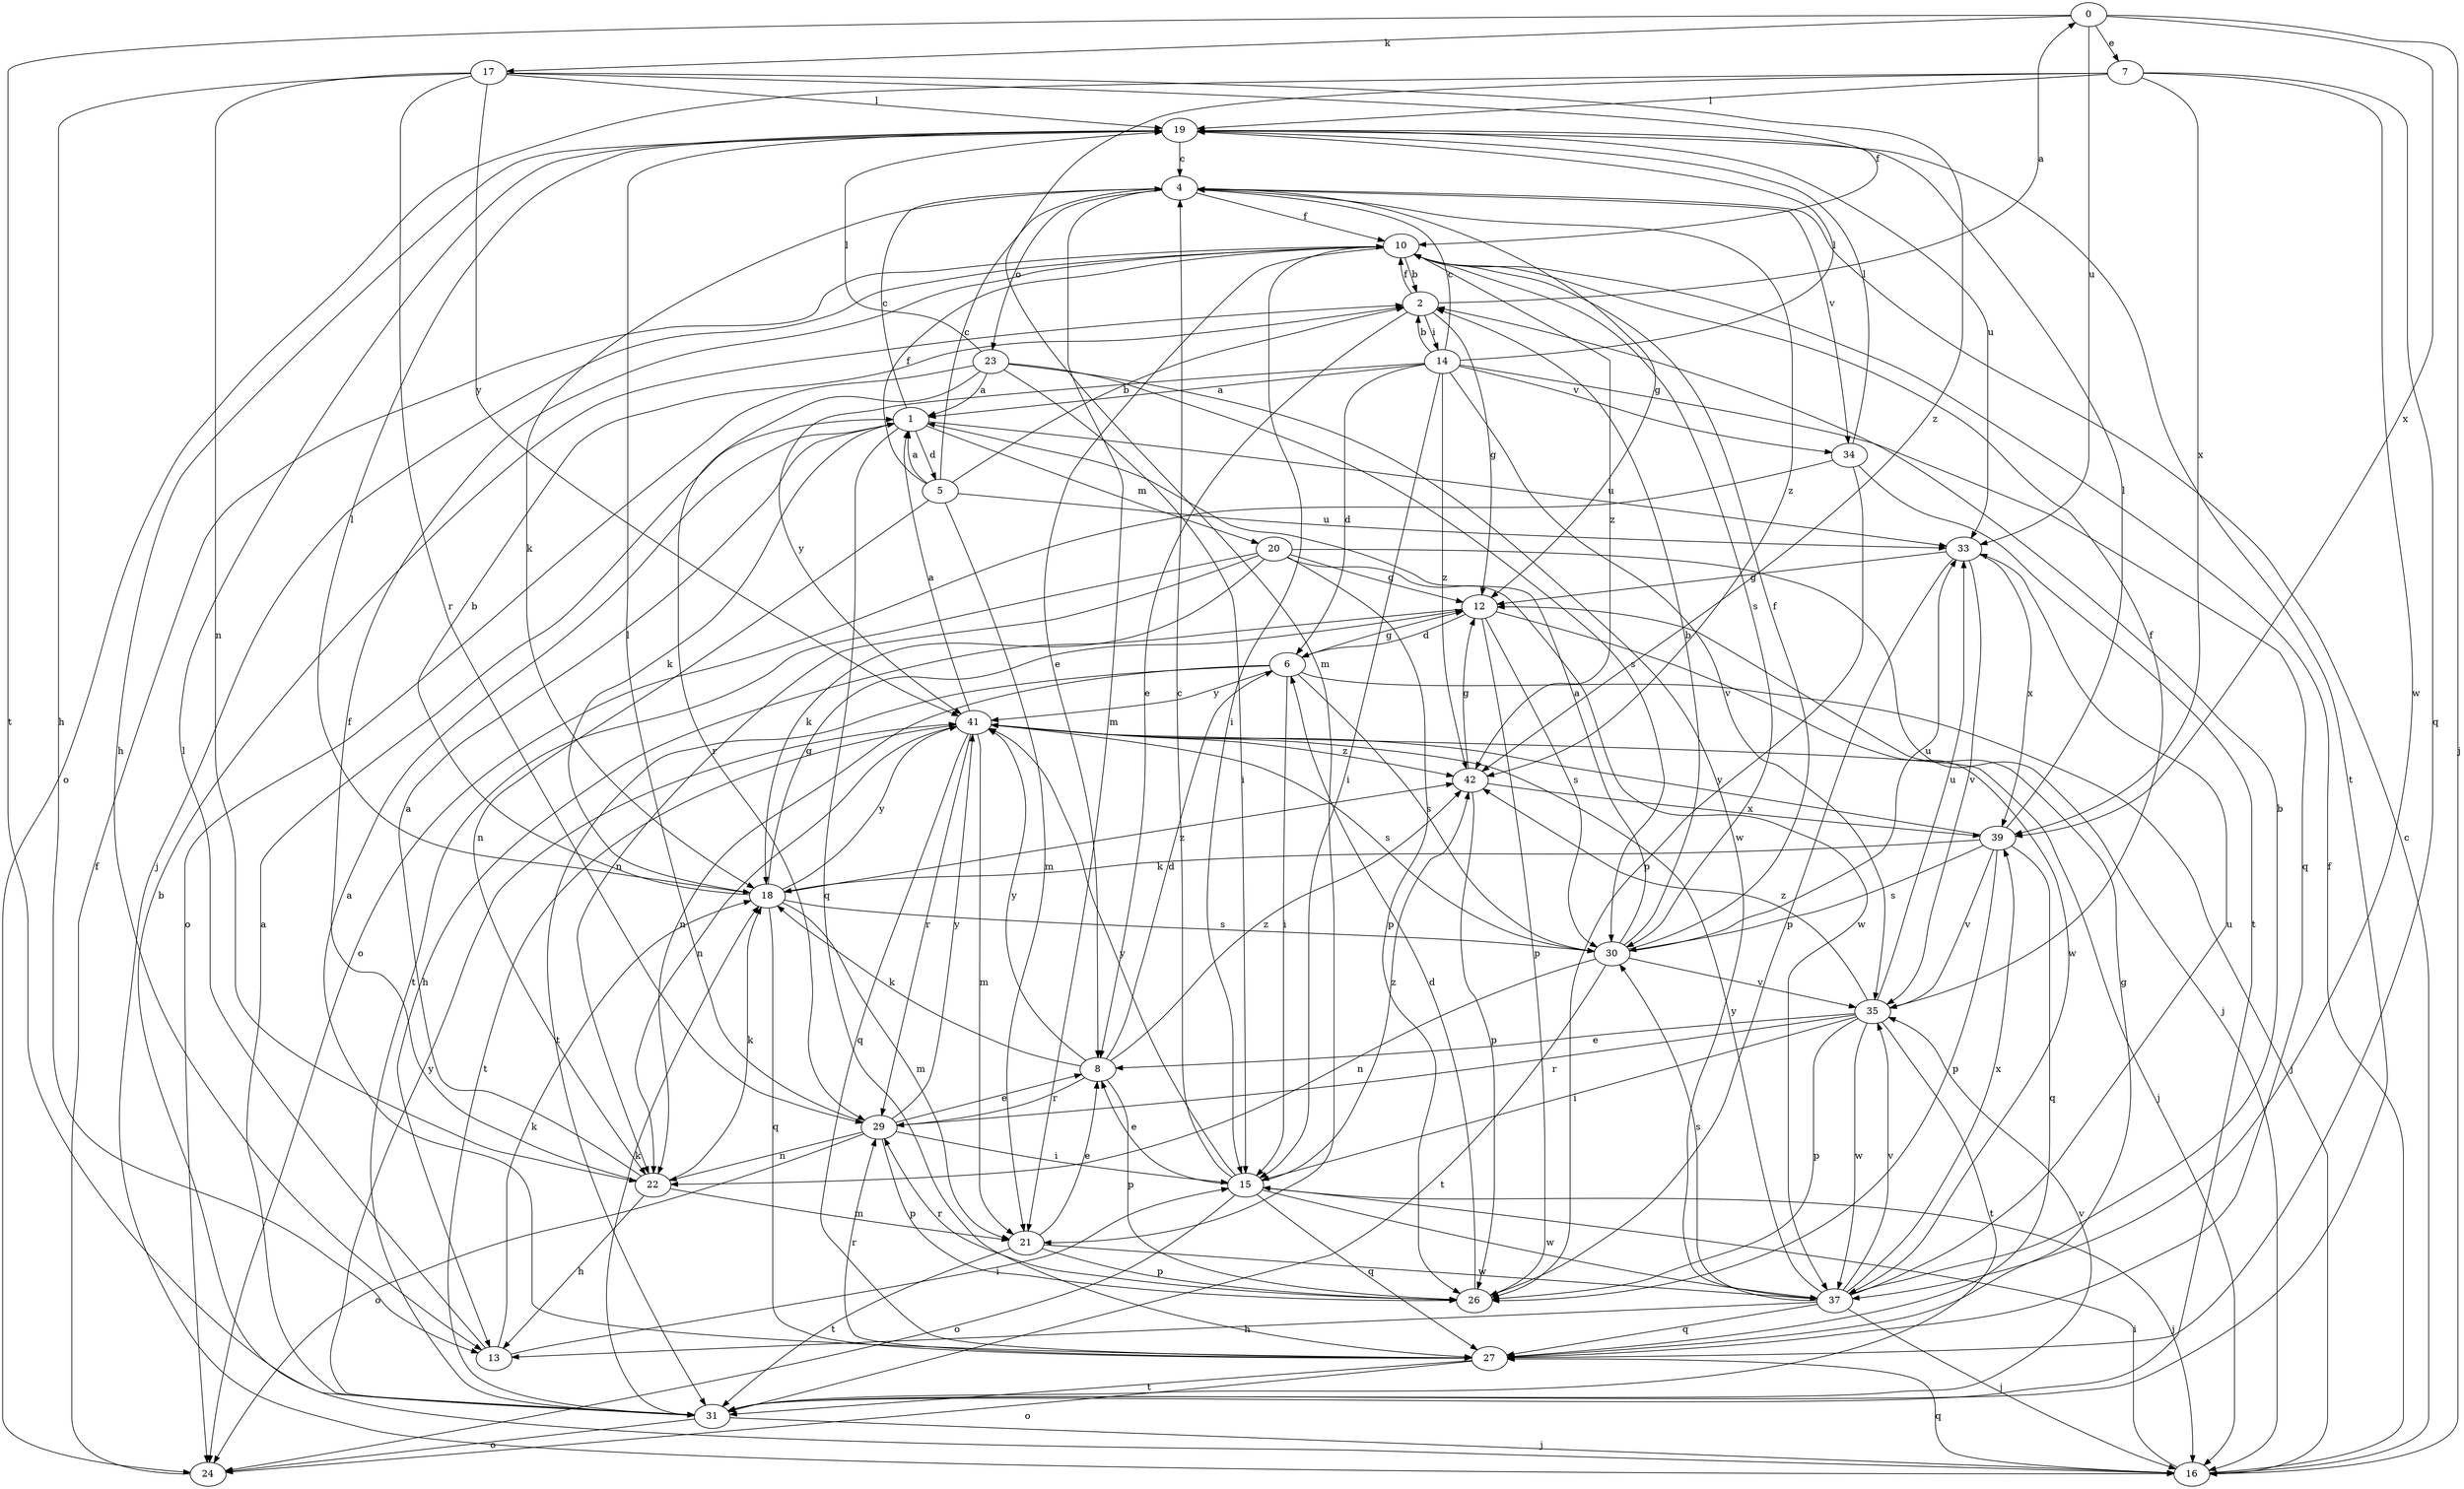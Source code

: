strict digraph  {
0;
1;
2;
4;
5;
6;
7;
8;
10;
12;
13;
14;
15;
16;
17;
18;
19;
20;
21;
22;
23;
24;
26;
27;
29;
30;
31;
33;
34;
35;
37;
39;
41;
42;
0 -> 7  [label=e];
0 -> 16  [label=j];
0 -> 17  [label=k];
0 -> 31  [label=t];
0 -> 33  [label=u];
0 -> 39  [label=x];
1 -> 4  [label=c];
1 -> 5  [label=d];
1 -> 18  [label=k];
1 -> 20  [label=m];
1 -> 27  [label=q];
1 -> 33  [label=u];
2 -> 0  [label=a];
2 -> 8  [label=e];
2 -> 10  [label=f];
2 -> 12  [label=g];
2 -> 14  [label=i];
4 -> 10  [label=f];
4 -> 12  [label=g];
4 -> 18  [label=k];
4 -> 21  [label=m];
4 -> 23  [label=o];
4 -> 34  [label=v];
4 -> 42  [label=z];
5 -> 1  [label=a];
5 -> 2  [label=b];
5 -> 4  [label=c];
5 -> 10  [label=f];
5 -> 21  [label=m];
5 -> 22  [label=n];
5 -> 33  [label=u];
6 -> 12  [label=g];
6 -> 15  [label=i];
6 -> 16  [label=j];
6 -> 22  [label=n];
6 -> 30  [label=s];
6 -> 31  [label=t];
6 -> 41  [label=y];
7 -> 19  [label=l];
7 -> 21  [label=m];
7 -> 24  [label=o];
7 -> 27  [label=q];
7 -> 37  [label=w];
7 -> 39  [label=x];
8 -> 6  [label=d];
8 -> 18  [label=k];
8 -> 26  [label=p];
8 -> 29  [label=r];
8 -> 41  [label=y];
8 -> 42  [label=z];
10 -> 2  [label=b];
10 -> 8  [label=e];
10 -> 15  [label=i];
10 -> 16  [label=j];
10 -> 30  [label=s];
10 -> 42  [label=z];
12 -> 6  [label=d];
12 -> 13  [label=h];
12 -> 26  [label=p];
12 -> 30  [label=s];
12 -> 37  [label=w];
13 -> 15  [label=i];
13 -> 18  [label=k];
13 -> 19  [label=l];
14 -> 1  [label=a];
14 -> 2  [label=b];
14 -> 4  [label=c];
14 -> 6  [label=d];
14 -> 15  [label=i];
14 -> 19  [label=l];
14 -> 27  [label=q];
14 -> 34  [label=v];
14 -> 35  [label=v];
14 -> 41  [label=y];
14 -> 42  [label=z];
15 -> 4  [label=c];
15 -> 8  [label=e];
15 -> 16  [label=j];
15 -> 24  [label=o];
15 -> 27  [label=q];
15 -> 37  [label=w];
15 -> 41  [label=y];
15 -> 42  [label=z];
16 -> 2  [label=b];
16 -> 4  [label=c];
16 -> 10  [label=f];
16 -> 15  [label=i];
16 -> 27  [label=q];
17 -> 10  [label=f];
17 -> 13  [label=h];
17 -> 19  [label=l];
17 -> 22  [label=n];
17 -> 29  [label=r];
17 -> 41  [label=y];
17 -> 42  [label=z];
18 -> 2  [label=b];
18 -> 12  [label=g];
18 -> 19  [label=l];
18 -> 21  [label=m];
18 -> 27  [label=q];
18 -> 30  [label=s];
18 -> 41  [label=y];
18 -> 42  [label=z];
19 -> 4  [label=c];
19 -> 13  [label=h];
19 -> 31  [label=t];
19 -> 33  [label=u];
20 -> 12  [label=g];
20 -> 16  [label=j];
20 -> 18  [label=k];
20 -> 22  [label=n];
20 -> 26  [label=p];
20 -> 31  [label=t];
20 -> 37  [label=w];
21 -> 8  [label=e];
21 -> 26  [label=p];
21 -> 31  [label=t];
21 -> 37  [label=w];
22 -> 1  [label=a];
22 -> 10  [label=f];
22 -> 13  [label=h];
22 -> 18  [label=k];
22 -> 21  [label=m];
23 -> 1  [label=a];
23 -> 15  [label=i];
23 -> 19  [label=l];
23 -> 24  [label=o];
23 -> 29  [label=r];
23 -> 30  [label=s];
23 -> 37  [label=w];
24 -> 10  [label=f];
26 -> 6  [label=d];
26 -> 29  [label=r];
27 -> 1  [label=a];
27 -> 12  [label=g];
27 -> 24  [label=o];
27 -> 29  [label=r];
27 -> 31  [label=t];
29 -> 8  [label=e];
29 -> 15  [label=i];
29 -> 19  [label=l];
29 -> 22  [label=n];
29 -> 24  [label=o];
29 -> 26  [label=p];
29 -> 41  [label=y];
30 -> 1  [label=a];
30 -> 2  [label=b];
30 -> 10  [label=f];
30 -> 22  [label=n];
30 -> 31  [label=t];
30 -> 33  [label=u];
30 -> 35  [label=v];
31 -> 1  [label=a];
31 -> 16  [label=j];
31 -> 18  [label=k];
31 -> 24  [label=o];
31 -> 35  [label=v];
31 -> 41  [label=y];
33 -> 12  [label=g];
33 -> 26  [label=p];
33 -> 35  [label=v];
33 -> 39  [label=x];
34 -> 19  [label=l];
34 -> 24  [label=o];
34 -> 26  [label=p];
34 -> 31  [label=t];
35 -> 8  [label=e];
35 -> 10  [label=f];
35 -> 15  [label=i];
35 -> 26  [label=p];
35 -> 29  [label=r];
35 -> 31  [label=t];
35 -> 33  [label=u];
35 -> 37  [label=w];
35 -> 42  [label=z];
37 -> 2  [label=b];
37 -> 13  [label=h];
37 -> 16  [label=j];
37 -> 27  [label=q];
37 -> 30  [label=s];
37 -> 33  [label=u];
37 -> 35  [label=v];
37 -> 39  [label=x];
37 -> 41  [label=y];
39 -> 18  [label=k];
39 -> 19  [label=l];
39 -> 26  [label=p];
39 -> 27  [label=q];
39 -> 30  [label=s];
39 -> 35  [label=v];
39 -> 41  [label=y];
41 -> 1  [label=a];
41 -> 16  [label=j];
41 -> 21  [label=m];
41 -> 22  [label=n];
41 -> 27  [label=q];
41 -> 29  [label=r];
41 -> 30  [label=s];
41 -> 31  [label=t];
41 -> 42  [label=z];
42 -> 12  [label=g];
42 -> 26  [label=p];
42 -> 39  [label=x];
}
